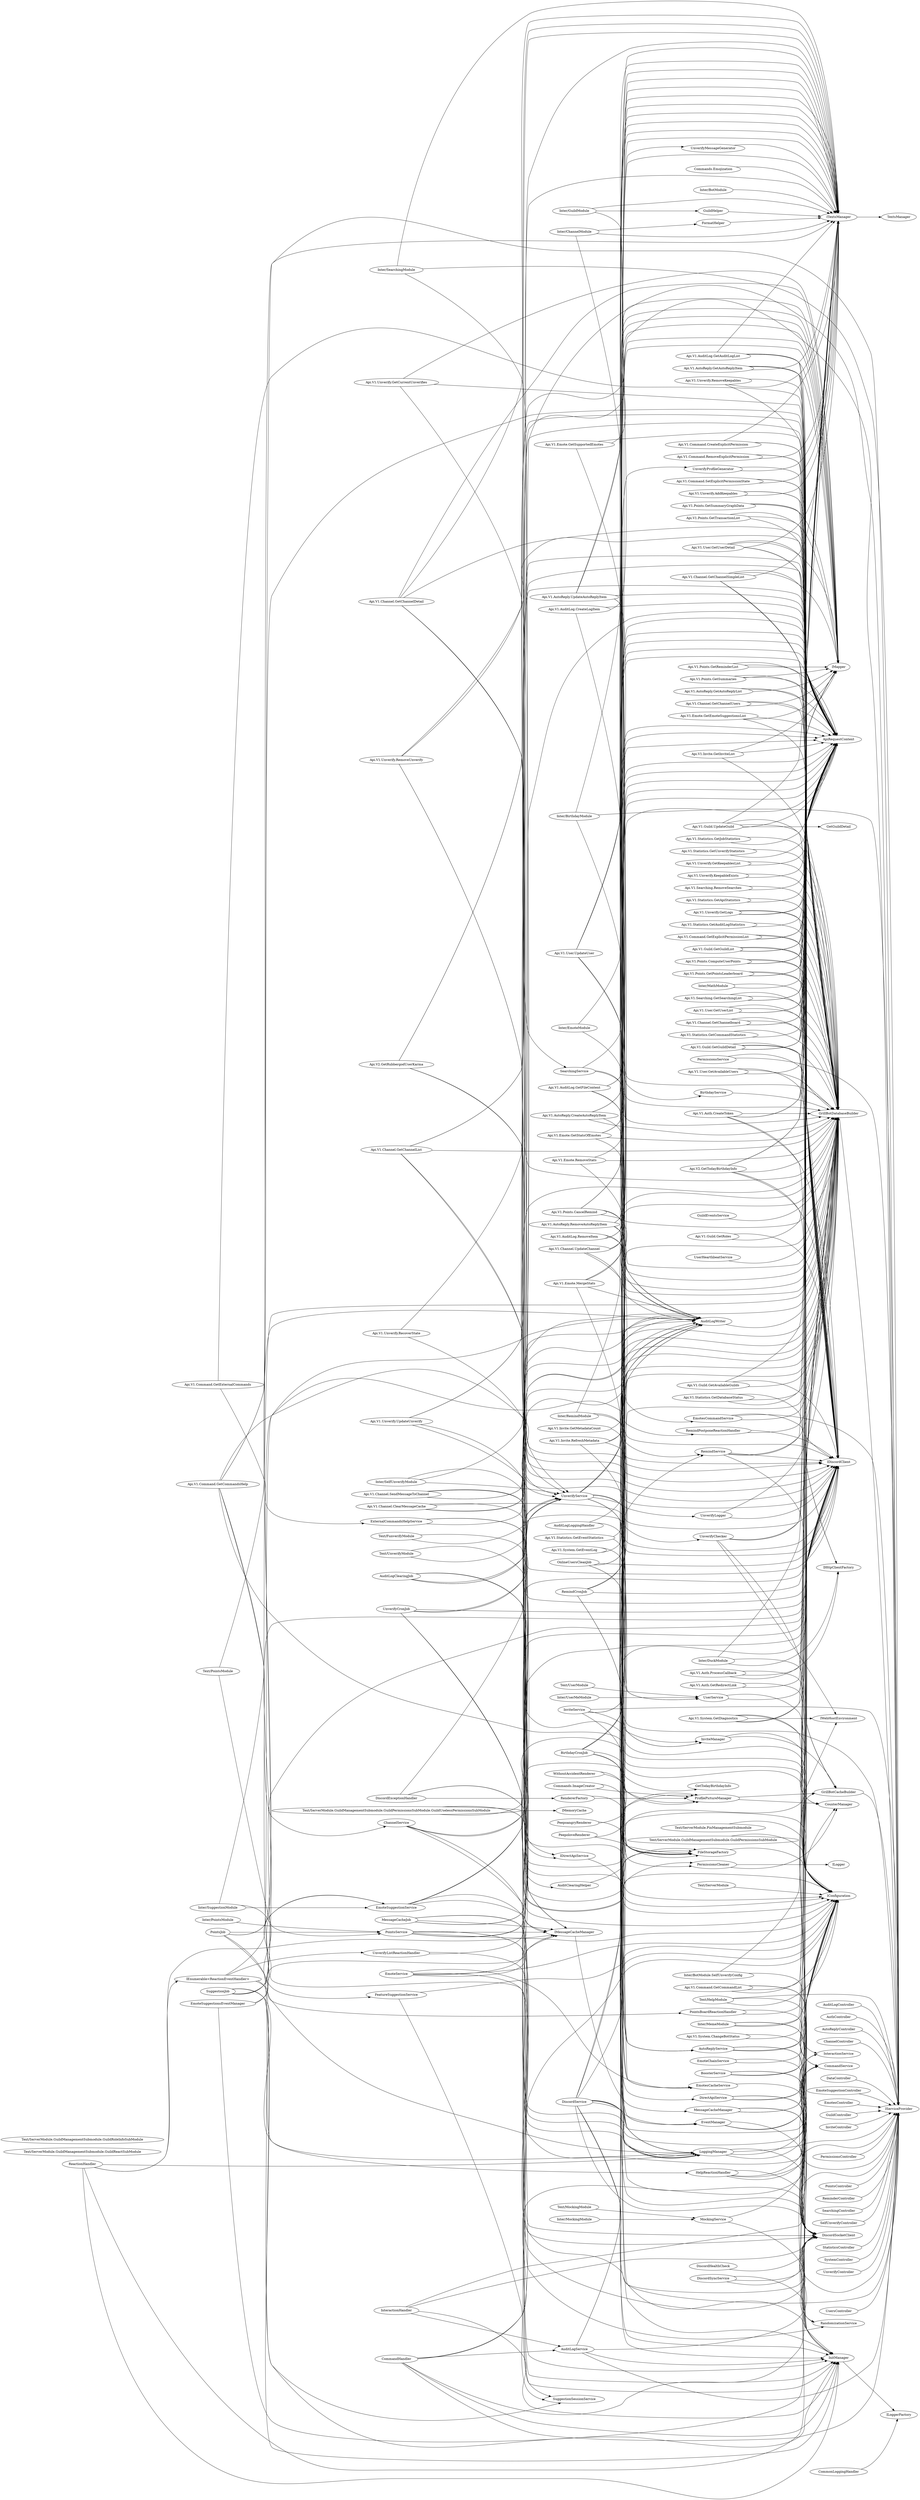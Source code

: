 digraph GrillBot {
    rankdir=LR
    
    "Api.V1.AuditLog.CreateLogItem" -> { ApiRequestContext AuditLogWriter ITextsManager }
    "Api.V1.AuditLog.GetAuditLogList" -> { ApiRequestContext GrillBotDatabaseBuilder IMapper ITextsManager }
    "Api.V1.AuditLog.GetFileContent" -> { ApiRequestContext GrillBotDatabaseBuilder FileStorageFactory ITextsManager }
    "Api.V1.AuditLog.RemoveItem" -> { ApiRequestContext GrillBotDatabaseBuilder ITextsManager FileStorageFactory }

    "Api.V1.Auth.CreateToken" -> { ApiRequestContext IHttpClientFactory IDiscordClient ITextsManager GrillBotDatabaseBuilder }
    "Api.V1.Auth.GetRedirectLink" -> { ApiRequestContext IConfiguration }
    "Api.V1.Auth.ProcessCallback" -> { ApiRequestContext IConfiguration IHttpClientFactory }
    
    "Api.V1.AutoReply.CreateAutoReplyItem" -> { ApiRequestContext AutoReplyService GrillBotDatabaseBuilder IMapper }
    "Api.V1.AutoReply.GetAutoReplyItem" -> { ApiRequestContext GrillBotDatabaseBuilder IMapper ITextsManager }
    "Api.V1.AutoReply.GetAutoReplyList" -> { ApiRequestContext GrillBotDatabaseBuilder IMapper }
    "Api.V1.AutoReply.RemoveAutoReplyItem" -> { ApiRequestContext GrillBotDatabaseBuilder ITextsManager AutoReplyService }
    "Api.V1.AutoReply.UpdateAutoReplyItem" -> { ApiRequestContext AutoReplyService GrillBotDatabaseBuilder IMapper ITextsManager }

    "Api.V1.Channel.ClearMessageCache" -> { ApiRequestContext IDiscordClient IMessageCacheManager AuditLogWriter }
    "Api.V1.Channel.GetChannelDetail" -> { ApiRequestContext GrillBotDatabaseBuilder ITextsManager IMapper IDiscordClient IMessageCacheManager }
    "Api.V1.Channel.GetChannelList" -> { ApiRequestContext GrillBotDatabaseBuilder IDiscordClient IMessageCacheManager IMapper }
    "Api.V1.Channel.GetChannelSimpleList" -> { ApiRequestContext IDiscordClient IMapper GrillBotDatabaseBuilder ITextsManager }
    "Api.V1.Channel.GetChannelUsers" -> { ApiRequestContext GrillBotDatabaseBuilder IMapper }
    "Api.V1.Channel.GetChannelboard" -> { ApiRequestContext IDiscordClient GrillBotDatabaseBuilder IMapper }
    "Api.V1.Channel.SendMessageToChannel" -> { ApiRequestContext ITextsManager IDiscordClient IMessageCacheManager }
    "Api.V1.Channel.UpdateChannel" -> { ApiRequestContext GrillBotDatabaseBuilder AutoReplyService AuditLogWriter ITextsManager }

    "Api.V1.Command.CreateExplicitPermission" -> { ApiRequestContext GrillBotDatabaseBuilder ITextsManager }
    "Api.V1.Command.GetCommandsHelp" -> { ApiRequestContext IDiscordClient CommandService ChannelService IServiceProvider IConfiguration }
    "Api.V1.Command.GetCommandList" -> { ApiRequestContext CommandService InteractionService IConfiguration }
    "Api.V1.Command.GetExplicitPermissionList" -> { ApiRequestContext GrillBotDatabaseBuilder IMapper IDiscordClient }
    "Api.V1.Command.GetExternalCommands" -> { ApiRequestContext ExternalCommandsHelpService }
    "Api.V1.Command.RemoveExplicitPermission" -> { ApiRequestContext GrillBotDatabaseBuilder ITextsManager }
    "Api.V1.Command.SetExplicitPermissionState" -> { ApiRequestContext GrillBotDatabaseBuilder ITextsManager }

    "Api.V1.Emote.GetEmoteSuggestionsList" -> { ApiRequestContext GrillBotDatabaseBuilder IMapper }
    "Api.V1.Emote.GetStatsOfEmotes" -> { ApiRequestContext EmotesCacheService GrillBotDatabaseBuilder IMapper }
    "Api.V1.Emote.GetSupportedEmotes" -> { ApiRequestContext EmotesCacheService IMapper }
    "Api.V1.Emote.MergeStats" -> { ApiRequestContext EmotesCacheService GrillBotDatabaseBuilder AuditLogWriter }
    "Api.V1.Emote.RemoveStats" -> { ApiRequestContext GrillBotDatabaseBuilder AuditLogWriter }

    "Api.V1.Guild.GetAvailableGuilds" -> { ApiRequestContext GrillBotDatabaseBuilder IDiscordClient }
    "Api.V1.Guild.GetGuildDetail" -> { ApiRequestContext GrillBotDatabaseBuilder IMapper IDiscordClient GrillBotCacheBuilder ITextsManager }
    "Api.V1.Guild.GetGuildList" -> { ApiRequestContext GrillBotDatabaseBuilder IMapper IDiscordClient }
    "Api.V1.Guild.GetRoles" -> { ApiRequestContext IDiscordClient }
    "Api.V1.Guild.UpdateGuild" -> { ApiRequestContext IDiscordClient GrillBotDatabaseBuilder GetGuildDetail ITextsManager }
    
    "Api.V1.Invite.GetInviteList" -> { ApiRequestContext GrillBotDatabaseBuilder IMapper }
    "Api.V1.Invite.GetMetadataCount" -> { ApiRequestContext InviteManager }
    "Api.V1.Invite.RefreshMetadata" -> { ApiRequestContext IDiscordClient InviteManager AuditLogWriter }
    
    "Api.V1.Points.ComputeUserPoints" -> { ApiRequestContext GrillBotDatabaseBuilder IDiscordClient IMapper }
    "Api.V1.Points.GetPointsLeaderboard" -> { ApiRequestContext IDiscordClient GrillBotDatabaseBuilder IMapper }
    "Api.V1.Points.GetSummaries" -> { ApiRequestContext GrillBotDatabaseBuilder IMapper }
    "Api.V1.Points.GetSummaryGraphData" -> { ApiRequestContext GrillBotDatabaseBuilder IMapper }
    "Api.V1.Points.GetTransactionList" -> { ApiRequestContext GrillBotDatabaseBuilder IMapper }
    
    "Api.V1.Points.GetReminderList" -> { ApiRequestContext GrillBotDatabaseBuilder IMapper }
    "Api.V1.Points.CancelRemind" -> { ApiRequestContext GrillBotDatabaseBuilder AuditLogWriter IDiscordClient ITextsManager }
    
    "Api.V1.Searching.GetSearchingList" -> { ApiRequestContext IDiscordClient GrillBotDatabaseBuilder IMapper }
    "Api.V1.Searching.RemoveSearches" -> { ApiRequestContext GrillBotDatabaseBuilder }
    
    "Api.V1.Statistics.GetApiStatistics" -> { ApiRequestContext GrillBotDatabaseBuilder }
    "Api.V1.Statistics.GetAuditLogStatistics" -> { ApiRequestContext GrillBotDatabaseBuilder }
    "Api.V1.Statistics.GetCommandStatistics" -> { ApiRequestContext GrillBotDatabaseBuilder }
    "Api.V1.Statistics.GetDatabaseStatus" -> { ApiRequestContext GrillBotDatabaseBuilder GrillBotCacheBuilder }
    "Api.V1.Statistics.GetEventStatistics" -> { ApiRequestContext EventManager }
    "Api.V1.Statistics.GetJobStatistics" -> { ApiRequestContext GrillBotDatabaseBuilder }
    "Api.V1.Statistics.GetUnverifyStatistics" -> { ApiRequestContext GrillBotDatabaseBuilder }
    
    "Api.V1.System.ChangeBotStatus" -> { ApiRequestContext InitManager }
    "Api.V1.System.GetDiagnostics" -> { ApiRequestContext InitManager CounterManager IWebHostEnvironment IDiscordClient }
    "Api.V1.System.GetEventLog" -> { ApiRequestContext EventManager }
    
    "Api.V1.Unverify.AddKeepables" -> { ApiRequestContext GrillBotDatabaseBuilder ITextsManager }
    "Api.V1.Unverify.GetCurrentUnverifies" -> { ApiRequestContext UnverifyService IMapper }
    "Api.V1.Unverify.GetKeepablesList" -> { ApiRequestContext GrillBotDatabaseBuilder }
    "Api.V1.Unverify.GetLogs" -> { ApiRequestContext IDiscordClient IMapper GrillBotDatabaseBuilder }
    "Api.V1.Unverify.KeepableExists" -> { ApiRequestContext GrillBotDatabaseBuilder }
    "Api.V1.Unverify.RecoverState" -> { ApiRequestContext UnverifyService }
    "Api.V1.Unverify.RemoveKeepables" -> { ApiRequestContext GrillBotDatabaseBuilder ITextsManager }
    "Api.V1.Unverify.RemoveUnverify" -> { ApiRequestContext IDiscordClient UnverifyService ITextsManager }
    "Api.V1.Unverify.UpdateUnverify" -> { ApiRequestContext IDiscordClient UnverifyService ITextsManager }
    
    "Api.V1.User.GetAvailableUsers" -> { ApiRequestContext IDiscordClient GrillBotDatabaseBuilder }
    "Api.V1.User.GetUserDetail" -> { ApiRequestContext GrillBotDatabaseBuilder IMapper IDiscordClient ITextsManager }
    "Api.V1.User.GetUserList" -> { ApiRequestContext GrillBotDatabaseBuilder IMapper IDiscordClient }
    "Api.V1.User.UpdateUser" -> { ApiRequestContext GrillBotDatabaseBuilder AuditLogWriter ITextsManager }
    
    "Api.V2.GetRubbergodUserKarma" -> { ApiRequestContext IDirectApiService IDiscordClient IMapper }
    "Api.V2.GetTodayBirthdayInfo" -> { ApiRequestContext GrillBotDatabaseBuilder IDiscordClient IConfiguration ITextsManager }
    
    "Commands.Emojization" -> { ITextsManager }
    "Commands.ImageCreator" -> { FileStorageFactory ProfilePictureManager }
    
    AuditLogController -> { IServiceProvider }
    AuthController -> { IServiceProvider }
    AutoReplyController -> { IServiceProvider }
    ChannelController -> { IServiceProvider }
    DataController -> { IServiceProvider }
    EmoteSuggestionController -> { IServiceProvider }
    EmotesController -> { IServiceProvider }
    GuildController -> { IServiceProvider }
    InviteController -> { IServiceProvider }
    PermissionsController -> { IServiceProvider }
    PointsController -> { IServiceProvider }
    ReminderController -> { IServiceProvider }
    SearchingController -> { IServiceProvider }
    SelfUnverifyController -> { IServiceProvider }
    StatisticsController -> { IServiceProvider }
    SystemController -> { IServiceProvider }
    UnverifyController -> { IServiceProvider }
    UsersController -> { IServiceProvider }
    
    AuditClearingHelper -> { FileStorageFactory }
    AuditLogService -> { DiscordSocketClient GrillBotDatabaseBuilder InitManager AuditLogWriter IServiceProvider }
    AuditLogClearingJob -> { AuditLogWriter IDiscordClient GrillBotDatabaseBuilder InitManager AuditClearingHelper LoggingManager }
    AuditLogWriter -> { GrillBotDatabaseBuilder }
    AuditLogLoggingHandler -> { AuditLogWriter IConfiguration }
    
    BirthdayCronJob -> { IConfiguration AuditLogWriter IDiscordClient InitManager LoggingManager GetTodayBirthdayInfo GrillBotDatabaseBuilder }
    BirthdayService -> { GrillBotDatabaseBuilder }
    
    ExternalCommandsHelpService -> { IDirectApiService IConfiguration IServiceProvider }
    IDirectApiService -> DirectApiService
    DirectApiService -> { DiscordSocketClient IConfiguration InitManager GrillBotCacheBuilder }
    
    DiscordHealthCheck -> DiscordSocketClient
    DiscordService -> { DiscordSocketClient IConfiguration IServiceProvider CommandService IWebHostEnvironment InitManager InteractionService AuditLogWriter EventManager LoggingManager }
    DiscordSyncService -> { DiscordSocketClient GrillBotDatabaseBuilder InitManager }
    
    EmoteChainService -> { IConfiguration DiscordSocketClient }
    EmotesCacheService -> DiscordSocketClient
    EmotesCommandService -> { IServiceProvider GrillBotDatabaseBuilder IDiscordClient }
    EmoteService -> { DiscordSocketClient GrillBotDatabaseBuilder IConfiguration IMessageCacheManager EmotesCacheService }
    
    GuildEventsService -> GrillBotDatabaseBuilder
    
    ChannelService -> { DiscordSocketClient GrillBotDatabaseBuilder IConfiguration IMessageCacheManager }
    
    PeepoangryRenderer -> { FileStorageFactory ProfilePictureManager }
    PeepoloveRenderer -> { FileStorageFactory ProfilePictureManager }
    RendererFactory -> { FileStorageFactory ProfilePictureManager }
    WithoutAccidentRenderer -> { FileStorageFactory ProfilePictureManager }
    
    PermissionsCleaner -> { CounterManager ILogger }
    PermissionsService -> { GrillBotDatabaseBuilder IServiceProvider }
    
    RemindCronJob -> { AuditLogWriter IDiscordClient RemindService InitManager LoggingManager }
    RemindService -> { IDiscordClient GrillBotDatabaseBuilder IConfiguration ITextsManager }
    
    EmoteSuggestionService -> { SuggestionSessionService GrillBotDatabaseBuilder IDiscordClient IMessageCacheManager }
    FeatureSuggestionService -> { SuggestionSessionService IConfiguration }
    SuggestionJob -> { AuditLogWriter IDiscordClient InitManager EmoteSuggestionService SuggestionSessionService LoggingManager }
    EmoteSuggestionsEventManager -> { DiscordSocketClient EmoteSuggestionService IMessageCacheManager }
    
    UnverifyChecker -> { GrillBotDatabaseBuilder IConfiguration IWebHostEnvironment ITextsManager }
    UnverifyCronJob -> { AuditLogWriter IDiscordClient UnverifyService InitManager LoggingManager }
    UnverifyLogger -> { IDiscordClient GrillBotDatabaseBuilder }
    UnverifyProfileGenerator -> { GrillBotDatabaseBuilder ITextsManager }
    UnverifyService -> { DiscordSocketClient UnverifyChecker UnverifyProfileGenerator UnverifyLogger GrillBotDatabaseBuilder PermissionsCleaner LoggingManager ITextsManager UnverifyMessageGenerator IDiscordClient }
    UnverifyMessageGenerator -> { ITextsManager }
    
    OnlineUsersCleanJob -> { AuditLogWriter IDiscordClient GrillBotDatabaseBuilder InitManager LoggingManager }
    
    PointsJob -> { AuditLogWriter IDiscordClient InitManager PointsService LoggingManager }
    PointsService -> { DiscordSocketClient GrillBotDatabaseBuilder IConfiguration IMessageCacheManager RandomizationService ProfilePictureManager }
    
    UserService -> { GrillBotDatabaseBuilder IConfiguration }
    UserHearthbeatService -> { GrillBotDatabaseBuilder }
   
    AutoReplyService -> { IConfiguration DiscordSocketClient GrillBotDatabaseBuilder InitManager }
    
    BoosterService -> { DiscordSocketClient GrillBotDatabaseBuilder IConfiguration InitManager }
    DiscordExceptionHandler -> { IDiscordClient IConfiguration FileStorageFactory RendererFactory }
    InviteService -> { DiscordSocketClient GrillBotDatabaseBuilder AuditLogWriter InviteManager IServiceProvider }
    MessageCacheJob -> { AuditLogWriter IDiscordClient InitManager IMessageCacheManager LoggingManager }
    
    MockingService -> { IConfiguration RandomizationService }
    
    SearchingService -> { GrillBotDatabaseBuilder UserService IServiceProvider }
    
    CommandHandler -> { DiscordSocketClient CommandService IServiceProvider IConfiguration AuditLogService InitManager }
    InteractionHandler -> { DiscordSocketClient IServiceProvider InitManager AuditLogService }
    ReactionHandler -> { DiscordSocketClient "IEnumerable<ReactionEventHandler>" IMessageCacheManager InitManager LoggingManager }
    
    "IEnumerable<ReactionEventHandler>" -> "HelpReactionHandler"
    "IEnumerable<ReactionEventHandler>" -> "PointsBoardReactionHandler"
    "IEnumerable<ReactionEventHandler>" -> "UnverifyListReactionHandler"
    "IEnumerable<ReactionEventHandler>" -> "RemindPostponeReactionHandler"
    HelpReactionHandler -> { CommandService DiscordSocketClient IServiceProvider IConfiguration }
    PointsBoardReactionHandler -> { GrillBotDatabaseBuilder DiscordSocketClient }
    RemindPostponeReactionHandler -> { GrillBotDatabaseBuilder IDiscordClient }
    UnverifyListReactionHandler -> { DiscordSocketClient UnverifyService }
    
    "Inter/SelfUnverifyModule" -> { IConfiguration ITextsManager UnverifyService }
    "Inter/UserMeModule" -> UserService
    "Inter/BirthdayModule" -> { BirthdayService ITextsManager IServiceProvider }
    "Inter/BotModule" -> { ITextsManager }
    "Inter/BotModule.SelfUnverifyConfig" -> { ITextsManager IServiceProvider }
    "Inter/DuckModule" -> { IHttpClientFactory IConfiguration ITextsManager }
    "Inter/EmoteModule" -> { EmotesCommandService ITextsManager }
    "Inter/GuildModule" -> { UserService ITextsManager GuildHelper }
    "Inter/ChannelModule" -> { GrillBotDatabaseBuilder ITextsManager FormatHelper }
    "Inter/MathModule" -> { IHttpClientFactory ITextsManager }
    "Inter/MemeModule" -> { RandomizationService IConfiguration ITextsManager IServiceProvider }
    "Inter/MockingModule" -> MockingService
    "Inter/PointsModule" -> PointsService
    "Inter/RemindModule" -> { RemindService ITextsManager IServiceProvider }
    "Inter/SearchingModule" -> { SearchingService ITextsManager IServiceProvider }
    "Inter/SuggestionModule" -> { EmoteSuggestionService FeatureSuggestionService ITextsManager }
    
    "Text/ServerModule" -> "IConfiguration"
    "Text/ServerModule.PinManagementSubmodule" -> "IConfiguration"
    "Text/ServerModule.GuildManagementSubmodule.GuildPermissionsSubModule" -> "IConfiguration"
    "Text/ServerModule.GuildManagementSubmodule.GuildPermissionsSubModule.GuildUselessPermissionsSubModule" -> { IMemoryCache IConfiguration PermissionsCleaner UnverifyService }
    "Text/ServerModule.GuildManagementSubmodule.GuildReactSubModule"
    "Text/ServerModule.GuildManagementSubmodule.GuildRoleInfoSubModule"
    "Text/PointsModule" -> { PointsService GrillBotDatabaseBuilder }
    "Text/MockingModule" -> "MockingService"
    "Text/HelpModule" -> { CommandService IServiceProvider IConfiguration }
    "Text/UserModule" -> "UserService"
    "Text/UnverifyModule" -> { UnverifyService IConfiguration }
    "Text/FunverifyModule" -> { UnverifyService IConfiguration }
    
    InviteManager -> { GrillBotCacheBuilder CounterManager }
    IMessageCacheManager -> MessageCacheManager
    MessageCacheManager -> { DiscordSocketClient InitManager GrillBotCacheBuilder CounterManager }
    ProfilePictureManager -> { GrillBotCacheBuilder CounterManager }
    GrillBotCacheBuilder -> { IServiceProvider }
    
    GrillBotDatabaseBuilder -> { IServiceProvider }
    
    CommonLoggingHandler -> { ILoggerFactory }
    LoggingManager -> { DiscordSocketClient CommandService InteractionService IServiceProvider }
    
    EventManager -> { DiscordSocketClient InteractionService CommandService }
    InitManager -> ILoggerFactory
    FileStorageFactory -> IConfiguration
    
    FormatHelper -> { ITextsManager }
    GuildHelper -> { ITextsManager }
    ITextsManager -> TextsManager
}
